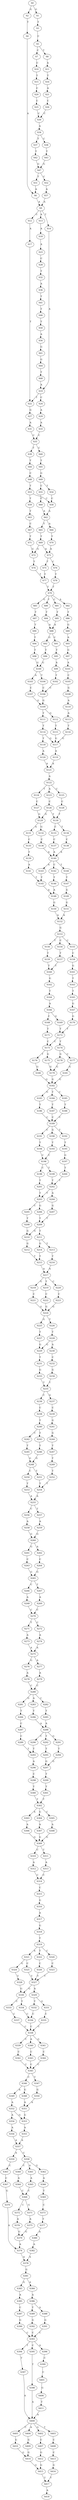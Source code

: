 strict digraph  {
	S0 -> S1 [ label = G ];
	S0 -> S2 [ label = G ];
	S1 -> S3 [ label = T ];
	S2 -> S4 [ label = T ];
	S3 -> S5 [ label = C ];
	S4 -> S6 [ label = A ];
	S5 -> S7 [ label = C ];
	S5 -> S8 [ label = T ];
	S6 -> S9 [ label = A ];
	S7 -> S10 [ label = C ];
	S8 -> S11 [ label = A ];
	S9 -> S12 [ label = C ];
	S9 -> S13 [ label = A ];
	S9 -> S14 [ label = T ];
	S10 -> S15 [ label = T ];
	S11 -> S16 [ label = T ];
	S12 -> S17 [ label = A ];
	S13 -> S18 [ label = A ];
	S14 -> S19 [ label = A ];
	S15 -> S20 [ label = C ];
	S16 -> S21 [ label = A ];
	S17 -> S22 [ label = T ];
	S18 -> S23 [ label = A ];
	S19 -> S24 [ label = C ];
	S19 -> S22 [ label = T ];
	S20 -> S25 [ label = C ];
	S21 -> S26 [ label = C ];
	S22 -> S27 [ label = G ];
	S23 -> S28 [ label = C ];
	S24 -> S29 [ label = A ];
	S25 -> S30 [ label = C ];
	S26 -> S30 [ label = C ];
	S27 -> S31 [ label = A ];
	S28 -> S32 [ label = T ];
	S29 -> S33 [ label = A ];
	S30 -> S34 [ label = A ];
	S31 -> S35 [ label = C ];
	S32 -> S36 [ label = A ];
	S33 -> S35 [ label = C ];
	S34 -> S37 [ label = T ];
	S34 -> S38 [ label = C ];
	S35 -> S39 [ label = T ];
	S35 -> S40 [ label = C ];
	S36 -> S41 [ label = T ];
	S37 -> S42 [ label = T ];
	S38 -> S43 [ label = T ];
	S39 -> S44 [ label = T ];
	S40 -> S45 [ label = T ];
	S41 -> S46 [ label = T ];
	S42 -> S47 [ label = G ];
	S43 -> S47 [ label = G ];
	S44 -> S48 [ label = C ];
	S45 -> S49 [ label = G ];
	S46 -> S50 [ label = T ];
	S47 -> S51 [ label = T ];
	S47 -> S52 [ label = C ];
	S48 -> S53 [ label = T ];
	S49 -> S54 [ label = T ];
	S49 -> S55 [ label = C ];
	S50 -> S56 [ label = A ];
	S51 -> S6 [ label = A ];
	S52 -> S57 [ label = A ];
	S53 -> S58 [ label = C ];
	S53 -> S59 [ label = T ];
	S54 -> S58 [ label = C ];
	S55 -> S60 [ label = C ];
	S56 -> S61 [ label = G ];
	S57 -> S9 [ label = A ];
	S58 -> S62 [ label = A ];
	S59 -> S63 [ label = T ];
	S60 -> S62 [ label = A ];
	S61 -> S64 [ label = G ];
	S62 -> S65 [ label = T ];
	S62 -> S66 [ label = A ];
	S63 -> S67 [ label = C ];
	S64 -> S68 [ label = T ];
	S65 -> S69 [ label = T ];
	S66 -> S70 [ label = T ];
	S67 -> S71 [ label = T ];
	S68 -> S19 [ label = A ];
	S69 -> S72 [ label = G ];
	S69 -> S73 [ label = A ];
	S70 -> S73 [ label = A ];
	S71 -> S72 [ label = G ];
	S72 -> S74 [ label = T ];
	S73 -> S75 [ label = T ];
	S73 -> S76 [ label = C ];
	S74 -> S77 [ label = T ];
	S75 -> S77 [ label = T ];
	S76 -> S78 [ label = T ];
	S77 -> S79 [ label = T ];
	S78 -> S79 [ label = T ];
	S79 -> S80 [ label = T ];
	S79 -> S81 [ label = C ];
	S79 -> S82 [ label = A ];
	S79 -> S83 [ label = G ];
	S80 -> S84 [ label = T ];
	S81 -> S85 [ label = T ];
	S82 -> S86 [ label = T ];
	S83 -> S87 [ label = T ];
	S84 -> S88 [ label = A ];
	S85 -> S88 [ label = A ];
	S86 -> S89 [ label = G ];
	S87 -> S90 [ label = T ];
	S88 -> S91 [ label = C ];
	S88 -> S92 [ label = G ];
	S89 -> S93 [ label = A ];
	S90 -> S94 [ label = T ];
	S91 -> S95 [ label = T ];
	S92 -> S96 [ label = T ];
	S93 -> S97 [ label = G ];
	S94 -> S98 [ label = T ];
	S95 -> S99 [ label = A ];
	S96 -> S100 [ label = G ];
	S97 -> S101 [ label = A ];
	S98 -> S100 [ label = G ];
	S99 -> S102 [ label = T ];
	S100 -> S103 [ label = A ];
	S100 -> S104 [ label = T ];
	S101 -> S105 [ label = C ];
	S102 -> S106 [ label = C ];
	S103 -> S107 [ label = C ];
	S104 -> S106 [ label = C ];
	S105 -> S108 [ label = G ];
	S106 -> S109 [ label = G ];
	S107 -> S109 [ label = G ];
	S108 -> S110 [ label = A ];
	S109 -> S111 [ label = T ];
	S109 -> S112 [ label = G ];
	S110 -> S113 [ label = A ];
	S111 -> S114 [ label = T ];
	S112 -> S115 [ label = T ];
	S113 -> S116 [ label = T ];
	S114 -> S117 [ label = G ];
	S114 -> S118 [ label = T ];
	S115 -> S117 [ label = G ];
	S116 -> S117 [ label = G ];
	S117 -> S119 [ label = A ];
	S118 -> S120 [ label = A ];
	S119 -> S121 [ label = A ];
	S120 -> S121 [ label = A ];
	S121 -> S122 [ label = A ];
	S122 -> S123 [ label = A ];
	S122 -> S124 [ label = T ];
	S122 -> S125 [ label = C ];
	S123 -> S126 [ label = C ];
	S124 -> S127 [ label = C ];
	S125 -> S128 [ label = C ];
	S126 -> S129 [ label = G ];
	S126 -> S130 [ label = T ];
	S127 -> S129 [ label = G ];
	S128 -> S130 [ label = T ];
	S129 -> S131 [ label = A ];
	S129 -> S132 [ label = G ];
	S130 -> S133 [ label = C ];
	S130 -> S134 [ label = T ];
	S131 -> S135 [ label = C ];
	S132 -> S136 [ label = C ];
	S133 -> S137 [ label = C ];
	S134 -> S138 [ label = C ];
	S135 -> S139 [ label = T ];
	S136 -> S140 [ label = A ];
	S137 -> S140 [ label = A ];
	S138 -> S140 [ label = A ];
	S139 -> S141 [ label = A ];
	S140 -> S142 [ label = C ];
	S140 -> S143 [ label = A ];
	S140 -> S144 [ label = T ];
	S141 -> S145 [ label = T ];
	S142 -> S146 [ label = T ];
	S143 -> S145 [ label = T ];
	S144 -> S147 [ label = T ];
	S145 -> S148 [ label = A ];
	S146 -> S148 [ label = A ];
	S147 -> S149 [ label = G ];
	S148 -> S150 [ label = G ];
	S149 -> S151 [ label = G ];
	S150 -> S152 [ label = A ];
	S151 -> S152 [ label = A ];
	S152 -> S153 [ label = G ];
	S153 -> S154 [ label = C ];
	S153 -> S155 [ label = C ];
	S153 -> S156 [ label = T ];
	S154 -> S157 [ label = T ];
	S155 -> S158 [ label = C ];
	S156 -> S159 [ label = T ];
	S157 -> S160 [ label = T ];
	S158 -> S161 [ label = G ];
	S159 -> S160 [ label = T ];
	S160 -> S162 [ label = G ];
	S161 -> S163 [ label = T ];
	S162 -> S164 [ label = T ];
	S163 -> S165 [ label = T ];
	S164 -> S166 [ label = A ];
	S165 -> S167 [ label = G ];
	S166 -> S168 [ label = C ];
	S166 -> S169 [ label = G ];
	S167 -> S170 [ label = G ];
	S168 -> S171 [ label = T ];
	S169 -> S172 [ label = T ];
	S170 -> S172 [ label = T ];
	S171 -> S173 [ label = C ];
	S172 -> S174 [ label = T ];
	S172 -> S173 [ label = C ];
	S173 -> S175 [ label = G ];
	S173 -> S176 [ label = T ];
	S174 -> S177 [ label = C ];
	S174 -> S178 [ label = G ];
	S175 -> S179 [ label = G ];
	S176 -> S180 [ label = G ];
	S177 -> S181 [ label = G ];
	S178 -> S179 [ label = G ];
	S179 -> S182 [ label = G ];
	S180 -> S182 [ label = G ];
	S181 -> S182 [ label = G ];
	S182 -> S183 [ label = G ];
	S182 -> S184 [ label = T ];
	S182 -> S185 [ label = C ];
	S183 -> S186 [ label = T ];
	S184 -> S187 [ label = T ];
	S185 -> S188 [ label = T ];
	S186 -> S189 [ label = C ];
	S187 -> S189 [ label = C ];
	S188 -> S189 [ label = C ];
	S189 -> S190 [ label = G ];
	S189 -> S191 [ label = C ];
	S189 -> S192 [ label = T ];
	S190 -> S193 [ label = T ];
	S191 -> S194 [ label = T ];
	S192 -> S195 [ label = T ];
	S193 -> S196 [ label = C ];
	S194 -> S196 [ label = C ];
	S195 -> S197 [ label = G ];
	S196 -> S198 [ label = C ];
	S196 -> S199 [ label = T ];
	S197 -> S200 [ label = T ];
	S198 -> S201 [ label = T ];
	S199 -> S202 [ label = T ];
	S200 -> S202 [ label = T ];
	S201 -> S203 [ label = T ];
	S202 -> S204 [ label = A ];
	S202 -> S203 [ label = T ];
	S203 -> S205 [ label = C ];
	S203 -> S206 [ label = G ];
	S204 -> S207 [ label = G ];
	S205 -> S208 [ label = T ];
	S206 -> S209 [ label = T ];
	S207 -> S209 [ label = T ];
	S208 -> S210 [ label = G ];
	S209 -> S210 [ label = G ];
	S209 -> S211 [ label = T ];
	S210 -> S212 [ label = G ];
	S211 -> S213 [ label = T ];
	S211 -> S214 [ label = G ];
	S212 -> S215 [ label = T ];
	S213 -> S216 [ label = T ];
	S214 -> S215 [ label = T ];
	S215 -> S217 [ label = A ];
	S216 -> S217 [ label = A ];
	S217 -> S218 [ label = G ];
	S217 -> S219 [ label = T ];
	S217 -> S220 [ label = C ];
	S218 -> S221 [ label = C ];
	S219 -> S222 [ label = C ];
	S220 -> S223 [ label = C ];
	S221 -> S224 [ label = G ];
	S222 -> S224 [ label = G ];
	S223 -> S224 [ label = G ];
	S224 -> S225 [ label = G ];
	S224 -> S226 [ label = T ];
	S225 -> S227 [ label = T ];
	S226 -> S228 [ label = T ];
	S227 -> S229 [ label = G ];
	S228 -> S229 [ label = G ];
	S228 -> S230 [ label = A ];
	S229 -> S231 [ label = T ];
	S230 -> S232 [ label = C ];
	S231 -> S233 [ label = G ];
	S232 -> S234 [ label = G ];
	S233 -> S235 [ label = T ];
	S234 -> S235 [ label = T ];
	S235 -> S236 [ label = C ];
	S235 -> S237 [ label = G ];
	S236 -> S238 [ label = C ];
	S237 -> S239 [ label = C ];
	S238 -> S240 [ label = T ];
	S239 -> S241 [ label = G ];
	S240 -> S242 [ label = C ];
	S240 -> S243 [ label = T ];
	S241 -> S244 [ label = G ];
	S242 -> S245 [ label = T ];
	S243 -> S246 [ label = T ];
	S244 -> S247 [ label = T ];
	S245 -> S248 [ label = G ];
	S246 -> S248 [ label = G ];
	S247 -> S249 [ label = T ];
	S248 -> S250 [ label = C ];
	S248 -> S251 [ label = T ];
	S249 -> S252 [ label = T ];
	S250 -> S253 [ label = T ];
	S251 -> S254 [ label = T ];
	S252 -> S254 [ label = T ];
	S253 -> S255 [ label = A ];
	S254 -> S255 [ label = A ];
	S255 -> S256 [ label = C ];
	S255 -> S257 [ label = T ];
	S256 -> S258 [ label = A ];
	S257 -> S259 [ label = A ];
	S258 -> S260 [ label = G ];
	S259 -> S260 [ label = G ];
	S260 -> S261 [ label = G ];
	S260 -> S262 [ label = A ];
	S261 -> S263 [ label = C ];
	S262 -> S264 [ label = C ];
	S263 -> S265 [ label = G ];
	S264 -> S265 [ label = G ];
	S265 -> S266 [ label = C ];
	S265 -> S267 [ label = T ];
	S266 -> S268 [ label = A ];
	S267 -> S269 [ label = A ];
	S268 -> S270 [ label = C ];
	S269 -> S270 [ label = C ];
	S270 -> S271 [ label = T ];
	S270 -> S272 [ label = C ];
	S271 -> S273 [ label = A ];
	S272 -> S274 [ label = A ];
	S273 -> S275 [ label = A ];
	S274 -> S275 [ label = A ];
	S275 -> S276 [ label = G ];
	S275 -> S277 [ label = A ];
	S276 -> S278 [ label = A ];
	S277 -> S279 [ label = A ];
	S278 -> S280 [ label = C ];
	S279 -> S280 [ label = C ];
	S280 -> S281 [ label = G ];
	S280 -> S282 [ label = C ];
	S280 -> S283 [ label = A ];
	S281 -> S284 [ label = T ];
	S282 -> S285 [ label = T ];
	S283 -> S286 [ label = T ];
	S284 -> S287 [ label = C ];
	S285 -> S288 [ label = A ];
	S286 -> S288 [ label = A ];
	S287 -> S289 [ label = C ];
	S288 -> S290 [ label = C ];
	S288 -> S291 [ label = G ];
	S288 -> S292 [ label = T ];
	S289 -> S293 [ label = T ];
	S290 -> S293 [ label = T ];
	S291 -> S294 [ label = T ];
	S292 -> S295 [ label = T ];
	S293 -> S296 [ label = A ];
	S294 -> S297 [ label = G ];
	S295 -> S297 [ label = G ];
	S296 -> S298 [ label = C ];
	S297 -> S299 [ label = T ];
	S298 -> S300 [ label = T ];
	S299 -> S301 [ label = T ];
	S300 -> S302 [ label = T ];
	S301 -> S302 [ label = T ];
	S302 -> S303 [ label = A ];
	S302 -> S304 [ label = G ];
	S302 -> S305 [ label = C ];
	S303 -> S306 [ label = A ];
	S304 -> S307 [ label = A ];
	S305 -> S308 [ label = A ];
	S306 -> S309 [ label = G ];
	S307 -> S309 [ label = G ];
	S308 -> S309 [ label = G ];
	S309 -> S310 [ label = C ];
	S309 -> S311 [ label = T ];
	S310 -> S312 [ label = A ];
	S311 -> S313 [ label = A ];
	S312 -> S314 [ label = C ];
	S313 -> S314 [ label = C ];
	S314 -> S315 [ label = C ];
	S315 -> S316 [ label = G ];
	S316 -> S317 [ label = A ];
	S317 -> S318 [ label = G ];
	S318 -> S319 [ label = T ];
	S319 -> S320 [ label = C ];
	S319 -> S321 [ label = A ];
	S319 -> S322 [ label = T ];
	S320 -> S323 [ label = C ];
	S321 -> S324 [ label = G ];
	S321 -> S325 [ label = C ];
	S322 -> S326 [ label = C ];
	S323 -> S327 [ label = T ];
	S324 -> S328 [ label = T ];
	S325 -> S327 [ label = T ];
	S326 -> S327 [ label = T ];
	S327 -> S329 [ label = A ];
	S327 -> S330 [ label = G ];
	S328 -> S330 [ label = G ];
	S329 -> S331 [ label = G ];
	S329 -> S332 [ label = T ];
	S330 -> S333 [ label = C ];
	S330 -> S334 [ label = T ];
	S331 -> S335 [ label = C ];
	S332 -> S336 [ label = C ];
	S333 -> S337 [ label = C ];
	S334 -> S336 [ label = C ];
	S335 -> S338 [ label = C ];
	S336 -> S338 [ label = C ];
	S337 -> S338 [ label = C ];
	S338 -> S339 [ label = C ];
	S338 -> S340 [ label = A ];
	S338 -> S341 [ label = G ];
	S339 -> S342 [ label = C ];
	S340 -> S343 [ label = C ];
	S341 -> S344 [ label = C ];
	S342 -> S345 [ label = C ];
	S343 -> S345 [ label = C ];
	S344 -> S345 [ label = C ];
	S345 -> S346 [ label = C ];
	S345 -> S347 [ label = T ];
	S346 -> S348 [ label = G ];
	S346 -> S349 [ label = A ];
	S347 -> S350 [ label = G ];
	S348 -> S351 [ label = A ];
	S349 -> S352 [ label = A ];
	S350 -> S351 [ label = A ];
	S351 -> S353 [ label = G ];
	S352 -> S354 [ label = A ];
	S352 -> S353 [ label = G ];
	S353 -> S355 [ label = A ];
	S354 -> S356 [ label = A ];
	S355 -> S357 [ label = A ];
	S356 -> S357 [ label = A ];
	S357 -> S358 [ label = C ];
	S357 -> S359 [ label = A ];
	S358 -> S360 [ label = C ];
	S358 -> S361 [ label = A ];
	S358 -> S362 [ label = G ];
	S359 -> S363 [ label = C ];
	S360 -> S364 [ label = A ];
	S361 -> S365 [ label = A ];
	S362 -> S366 [ label = A ];
	S363 -> S367 [ label = C ];
	S364 -> S368 [ label = C ];
	S365 -> S368 [ label = C ];
	S366 -> S369 [ label = T ];
	S367 -> S370 [ label = G ];
	S368 -> S371 [ label = G ];
	S368 -> S372 [ label = C ];
	S369 -> S373 [ label = C ];
	S370 -> S374 [ label = A ];
	S371 -> S375 [ label = A ];
	S372 -> S376 [ label = A ];
	S373 -> S377 [ label = T ];
	S374 -> S378 [ label = A ];
	S375 -> S379 [ label = G ];
	S376 -> S379 [ label = G ];
	S377 -> S380 [ label = A ];
	S378 -> S381 [ label = G ];
	S379 -> S374 [ label = A ];
	S380 -> S382 [ label = A ];
	S381 -> S383 [ label = G ];
	S381 -> S384 [ label = A ];
	S382 -> S378 [ label = A ];
	S383 -> S385 [ label = A ];
	S384 -> S386 [ label = A ];
	S385 -> S387 [ label = C ];
	S386 -> S388 [ label = A ];
	S386 -> S389 [ label = T ];
	S387 -> S390 [ label = G ];
	S388 -> S391 [ label = G ];
	S389 -> S392 [ label = G ];
	S390 -> S393 [ label = C ];
	S391 -> S393 [ label = C ];
	S392 -> S393 [ label = C ];
	S393 -> S394 [ label = T ];
	S393 -> S395 [ label = C ];
	S393 -> S396 [ label = A ];
	S394 -> S397 [ label = T ];
	S395 -> S398 [ label = T ];
	S396 -> S399 [ label = C ];
	S397 -> S400 [ label = A ];
	S398 -> S400 [ label = A ];
	S399 -> S401 [ label = C ];
	S400 -> S402 [ label = G ];
	S400 -> S403 [ label = T ];
	S400 -> S404 [ label = A ];
	S400 -> S405 [ label = C ];
	S401 -> S406 [ label = G ];
	S402 -> S407 [ label = C ];
	S403 -> S408 [ label = C ];
	S404 -> S409 [ label = G ];
	S405 -> S410 [ label = G ];
	S406 -> S411 [ label = T ];
	S407 -> S412 [ label = G ];
	S408 -> S413 [ label = C ];
	S409 -> S414 [ label = G ];
	S410 -> S414 [ label = G ];
	S411 -> S400 [ label = A ];
	S412 -> S415 [ label = G ];
	S413 -> S416 [ label = G ];
	S414 -> S415 [ label = G ];
	S415 -> S417 [ label = T ];
	S416 -> S417 [ label = T ];
	S417 -> S418 [ label = A ];
}
